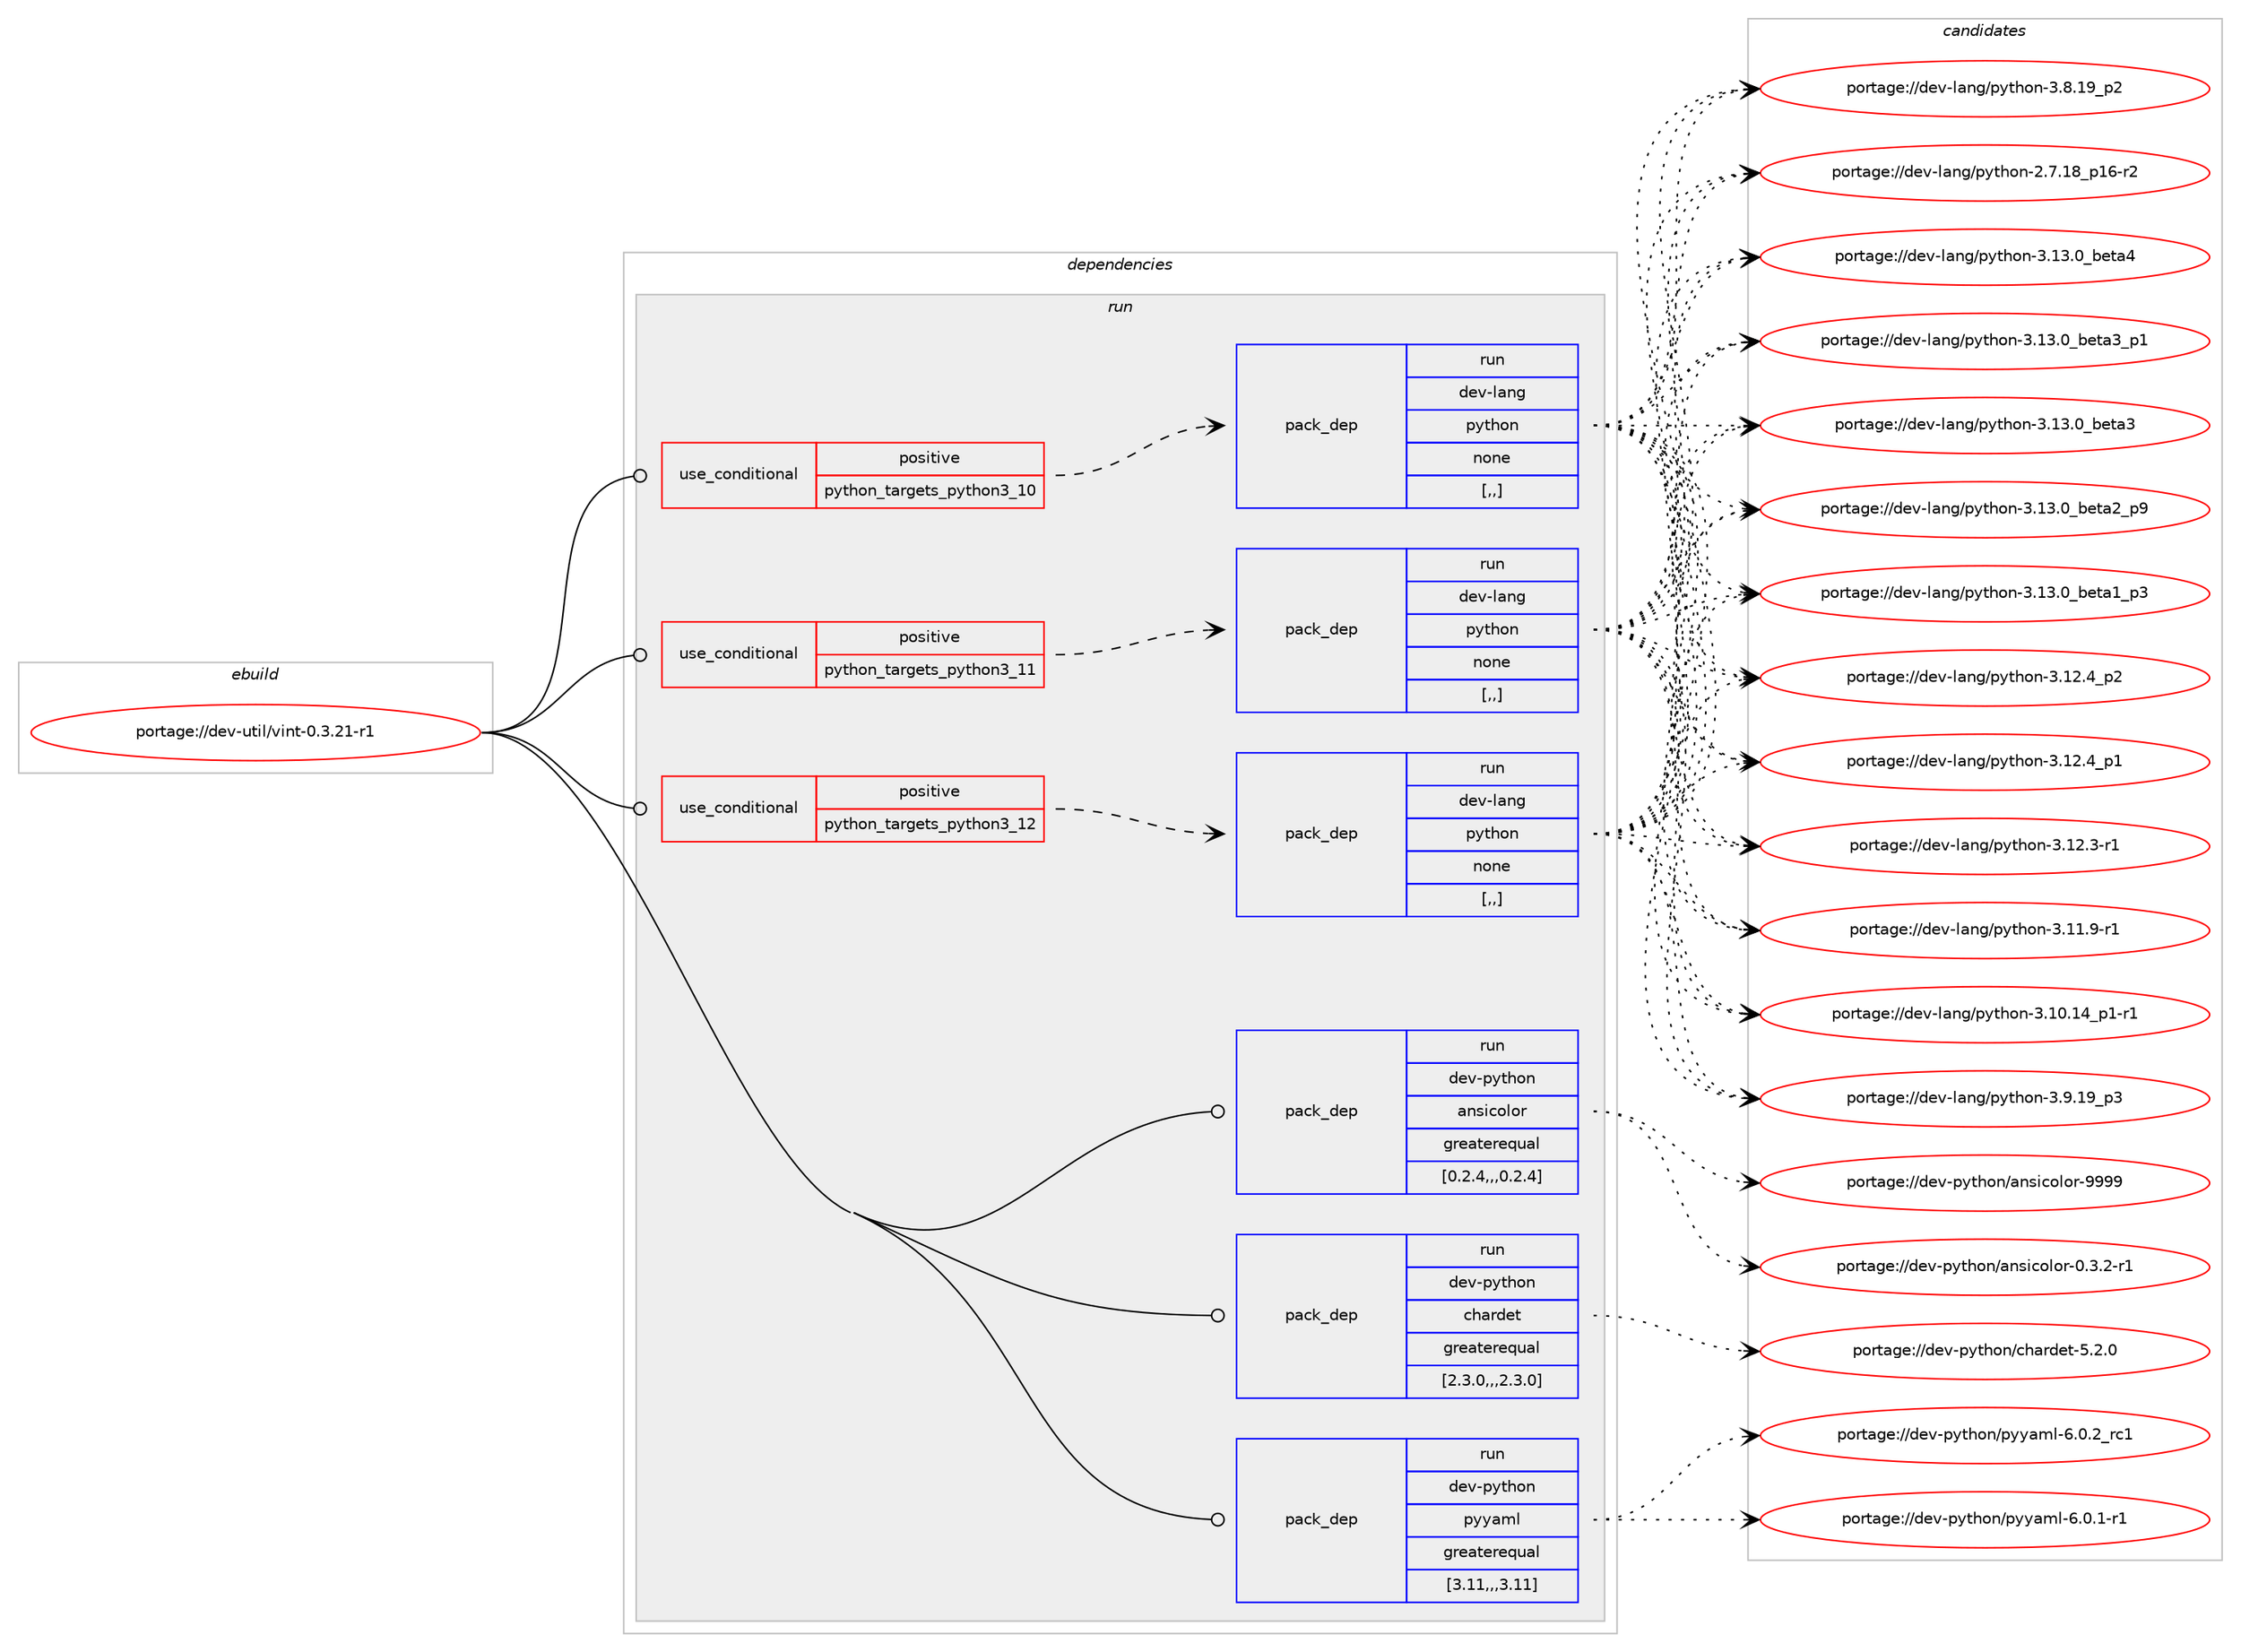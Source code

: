 digraph prolog {

# *************
# Graph options
# *************

newrank=true;
concentrate=true;
compound=true;
graph [rankdir=LR,fontname=Helvetica,fontsize=10,ranksep=1.5];#, ranksep=2.5, nodesep=0.2];
edge  [arrowhead=vee];
node  [fontname=Helvetica,fontsize=10];

# **********
# The ebuild
# **********

subgraph cluster_leftcol {
color=gray;
label=<<i>ebuild</i>>;
id [label="portage://dev-util/vint-0.3.21-r1", color=red, width=4, href="../dev-util/vint-0.3.21-r1.svg"];
}

# ****************
# The dependencies
# ****************

subgraph cluster_midcol {
color=gray;
label=<<i>dependencies</i>>;
subgraph cluster_compile {
fillcolor="#eeeeee";
style=filled;
label=<<i>compile</i>>;
}
subgraph cluster_compileandrun {
fillcolor="#eeeeee";
style=filled;
label=<<i>compile and run</i>>;
}
subgraph cluster_run {
fillcolor="#eeeeee";
style=filled;
label=<<i>run</i>>;
subgraph cond61861 {
dependency219942 [label=<<TABLE BORDER="0" CELLBORDER="1" CELLSPACING="0" CELLPADDING="4"><TR><TD ROWSPAN="3" CELLPADDING="10">use_conditional</TD></TR><TR><TD>positive</TD></TR><TR><TD>python_targets_python3_10</TD></TR></TABLE>>, shape=none, color=red];
subgraph pack156631 {
dependency219943 [label=<<TABLE BORDER="0" CELLBORDER="1" CELLSPACING="0" CELLPADDING="4" WIDTH="220"><TR><TD ROWSPAN="6" CELLPADDING="30">pack_dep</TD></TR><TR><TD WIDTH="110">run</TD></TR><TR><TD>dev-lang</TD></TR><TR><TD>python</TD></TR><TR><TD>none</TD></TR><TR><TD>[,,]</TD></TR></TABLE>>, shape=none, color=blue];
}
dependency219942:e -> dependency219943:w [weight=20,style="dashed",arrowhead="vee"];
}
id:e -> dependency219942:w [weight=20,style="solid",arrowhead="odot"];
subgraph cond61862 {
dependency219944 [label=<<TABLE BORDER="0" CELLBORDER="1" CELLSPACING="0" CELLPADDING="4"><TR><TD ROWSPAN="3" CELLPADDING="10">use_conditional</TD></TR><TR><TD>positive</TD></TR><TR><TD>python_targets_python3_11</TD></TR></TABLE>>, shape=none, color=red];
subgraph pack156632 {
dependency219945 [label=<<TABLE BORDER="0" CELLBORDER="1" CELLSPACING="0" CELLPADDING="4" WIDTH="220"><TR><TD ROWSPAN="6" CELLPADDING="30">pack_dep</TD></TR><TR><TD WIDTH="110">run</TD></TR><TR><TD>dev-lang</TD></TR><TR><TD>python</TD></TR><TR><TD>none</TD></TR><TR><TD>[,,]</TD></TR></TABLE>>, shape=none, color=blue];
}
dependency219944:e -> dependency219945:w [weight=20,style="dashed",arrowhead="vee"];
}
id:e -> dependency219944:w [weight=20,style="solid",arrowhead="odot"];
subgraph cond61863 {
dependency219946 [label=<<TABLE BORDER="0" CELLBORDER="1" CELLSPACING="0" CELLPADDING="4"><TR><TD ROWSPAN="3" CELLPADDING="10">use_conditional</TD></TR><TR><TD>positive</TD></TR><TR><TD>python_targets_python3_12</TD></TR></TABLE>>, shape=none, color=red];
subgraph pack156633 {
dependency219947 [label=<<TABLE BORDER="0" CELLBORDER="1" CELLSPACING="0" CELLPADDING="4" WIDTH="220"><TR><TD ROWSPAN="6" CELLPADDING="30">pack_dep</TD></TR><TR><TD WIDTH="110">run</TD></TR><TR><TD>dev-lang</TD></TR><TR><TD>python</TD></TR><TR><TD>none</TD></TR><TR><TD>[,,]</TD></TR></TABLE>>, shape=none, color=blue];
}
dependency219946:e -> dependency219947:w [weight=20,style="dashed",arrowhead="vee"];
}
id:e -> dependency219946:w [weight=20,style="solid",arrowhead="odot"];
subgraph pack156634 {
dependency219948 [label=<<TABLE BORDER="0" CELLBORDER="1" CELLSPACING="0" CELLPADDING="4" WIDTH="220"><TR><TD ROWSPAN="6" CELLPADDING="30">pack_dep</TD></TR><TR><TD WIDTH="110">run</TD></TR><TR><TD>dev-python</TD></TR><TR><TD>ansicolor</TD></TR><TR><TD>greaterequal</TD></TR><TR><TD>[0.2.4,,,0.2.4]</TD></TR></TABLE>>, shape=none, color=blue];
}
id:e -> dependency219948:w [weight=20,style="solid",arrowhead="odot"];
subgraph pack156635 {
dependency219949 [label=<<TABLE BORDER="0" CELLBORDER="1" CELLSPACING="0" CELLPADDING="4" WIDTH="220"><TR><TD ROWSPAN="6" CELLPADDING="30">pack_dep</TD></TR><TR><TD WIDTH="110">run</TD></TR><TR><TD>dev-python</TD></TR><TR><TD>chardet</TD></TR><TR><TD>greaterequal</TD></TR><TR><TD>[2.3.0,,,2.3.0]</TD></TR></TABLE>>, shape=none, color=blue];
}
id:e -> dependency219949:w [weight=20,style="solid",arrowhead="odot"];
subgraph pack156636 {
dependency219950 [label=<<TABLE BORDER="0" CELLBORDER="1" CELLSPACING="0" CELLPADDING="4" WIDTH="220"><TR><TD ROWSPAN="6" CELLPADDING="30">pack_dep</TD></TR><TR><TD WIDTH="110">run</TD></TR><TR><TD>dev-python</TD></TR><TR><TD>pyyaml</TD></TR><TR><TD>greaterequal</TD></TR><TR><TD>[3.11,,,3.11]</TD></TR></TABLE>>, shape=none, color=blue];
}
id:e -> dependency219950:w [weight=20,style="solid",arrowhead="odot"];
}
}

# **************
# The candidates
# **************

subgraph cluster_choices {
rank=same;
color=gray;
label=<<i>candidates</i>>;

subgraph choice156631 {
color=black;
nodesep=1;
choice1001011184510897110103471121211161041111104551464951464895981011169752 [label="portage://dev-lang/python-3.13.0_beta4", color=red, width=4,href="../dev-lang/python-3.13.0_beta4.svg"];
choice10010111845108971101034711212111610411111045514649514648959810111697519511249 [label="portage://dev-lang/python-3.13.0_beta3_p1", color=red, width=4,href="../dev-lang/python-3.13.0_beta3_p1.svg"];
choice1001011184510897110103471121211161041111104551464951464895981011169751 [label="portage://dev-lang/python-3.13.0_beta3", color=red, width=4,href="../dev-lang/python-3.13.0_beta3.svg"];
choice10010111845108971101034711212111610411111045514649514648959810111697509511257 [label="portage://dev-lang/python-3.13.0_beta2_p9", color=red, width=4,href="../dev-lang/python-3.13.0_beta2_p9.svg"];
choice10010111845108971101034711212111610411111045514649514648959810111697499511251 [label="portage://dev-lang/python-3.13.0_beta1_p3", color=red, width=4,href="../dev-lang/python-3.13.0_beta1_p3.svg"];
choice100101118451089711010347112121116104111110455146495046529511250 [label="portage://dev-lang/python-3.12.4_p2", color=red, width=4,href="../dev-lang/python-3.12.4_p2.svg"];
choice100101118451089711010347112121116104111110455146495046529511249 [label="portage://dev-lang/python-3.12.4_p1", color=red, width=4,href="../dev-lang/python-3.12.4_p1.svg"];
choice100101118451089711010347112121116104111110455146495046514511449 [label="portage://dev-lang/python-3.12.3-r1", color=red, width=4,href="../dev-lang/python-3.12.3-r1.svg"];
choice100101118451089711010347112121116104111110455146494946574511449 [label="portage://dev-lang/python-3.11.9-r1", color=red, width=4,href="../dev-lang/python-3.11.9-r1.svg"];
choice100101118451089711010347112121116104111110455146494846495295112494511449 [label="portage://dev-lang/python-3.10.14_p1-r1", color=red, width=4,href="../dev-lang/python-3.10.14_p1-r1.svg"];
choice100101118451089711010347112121116104111110455146574649579511251 [label="portage://dev-lang/python-3.9.19_p3", color=red, width=4,href="../dev-lang/python-3.9.19_p3.svg"];
choice100101118451089711010347112121116104111110455146564649579511250 [label="portage://dev-lang/python-3.8.19_p2", color=red, width=4,href="../dev-lang/python-3.8.19_p2.svg"];
choice100101118451089711010347112121116104111110455046554649569511249544511450 [label="portage://dev-lang/python-2.7.18_p16-r2", color=red, width=4,href="../dev-lang/python-2.7.18_p16-r2.svg"];
dependency219943:e -> choice1001011184510897110103471121211161041111104551464951464895981011169752:w [style=dotted,weight="100"];
dependency219943:e -> choice10010111845108971101034711212111610411111045514649514648959810111697519511249:w [style=dotted,weight="100"];
dependency219943:e -> choice1001011184510897110103471121211161041111104551464951464895981011169751:w [style=dotted,weight="100"];
dependency219943:e -> choice10010111845108971101034711212111610411111045514649514648959810111697509511257:w [style=dotted,weight="100"];
dependency219943:e -> choice10010111845108971101034711212111610411111045514649514648959810111697499511251:w [style=dotted,weight="100"];
dependency219943:e -> choice100101118451089711010347112121116104111110455146495046529511250:w [style=dotted,weight="100"];
dependency219943:e -> choice100101118451089711010347112121116104111110455146495046529511249:w [style=dotted,weight="100"];
dependency219943:e -> choice100101118451089711010347112121116104111110455146495046514511449:w [style=dotted,weight="100"];
dependency219943:e -> choice100101118451089711010347112121116104111110455146494946574511449:w [style=dotted,weight="100"];
dependency219943:e -> choice100101118451089711010347112121116104111110455146494846495295112494511449:w [style=dotted,weight="100"];
dependency219943:e -> choice100101118451089711010347112121116104111110455146574649579511251:w [style=dotted,weight="100"];
dependency219943:e -> choice100101118451089711010347112121116104111110455146564649579511250:w [style=dotted,weight="100"];
dependency219943:e -> choice100101118451089711010347112121116104111110455046554649569511249544511450:w [style=dotted,weight="100"];
}
subgraph choice156632 {
color=black;
nodesep=1;
choice1001011184510897110103471121211161041111104551464951464895981011169752 [label="portage://dev-lang/python-3.13.0_beta4", color=red, width=4,href="../dev-lang/python-3.13.0_beta4.svg"];
choice10010111845108971101034711212111610411111045514649514648959810111697519511249 [label="portage://dev-lang/python-3.13.0_beta3_p1", color=red, width=4,href="../dev-lang/python-3.13.0_beta3_p1.svg"];
choice1001011184510897110103471121211161041111104551464951464895981011169751 [label="portage://dev-lang/python-3.13.0_beta3", color=red, width=4,href="../dev-lang/python-3.13.0_beta3.svg"];
choice10010111845108971101034711212111610411111045514649514648959810111697509511257 [label="portage://dev-lang/python-3.13.0_beta2_p9", color=red, width=4,href="../dev-lang/python-3.13.0_beta2_p9.svg"];
choice10010111845108971101034711212111610411111045514649514648959810111697499511251 [label="portage://dev-lang/python-3.13.0_beta1_p3", color=red, width=4,href="../dev-lang/python-3.13.0_beta1_p3.svg"];
choice100101118451089711010347112121116104111110455146495046529511250 [label="portage://dev-lang/python-3.12.4_p2", color=red, width=4,href="../dev-lang/python-3.12.4_p2.svg"];
choice100101118451089711010347112121116104111110455146495046529511249 [label="portage://dev-lang/python-3.12.4_p1", color=red, width=4,href="../dev-lang/python-3.12.4_p1.svg"];
choice100101118451089711010347112121116104111110455146495046514511449 [label="portage://dev-lang/python-3.12.3-r1", color=red, width=4,href="../dev-lang/python-3.12.3-r1.svg"];
choice100101118451089711010347112121116104111110455146494946574511449 [label="portage://dev-lang/python-3.11.9-r1", color=red, width=4,href="../dev-lang/python-3.11.9-r1.svg"];
choice100101118451089711010347112121116104111110455146494846495295112494511449 [label="portage://dev-lang/python-3.10.14_p1-r1", color=red, width=4,href="../dev-lang/python-3.10.14_p1-r1.svg"];
choice100101118451089711010347112121116104111110455146574649579511251 [label="portage://dev-lang/python-3.9.19_p3", color=red, width=4,href="../dev-lang/python-3.9.19_p3.svg"];
choice100101118451089711010347112121116104111110455146564649579511250 [label="portage://dev-lang/python-3.8.19_p2", color=red, width=4,href="../dev-lang/python-3.8.19_p2.svg"];
choice100101118451089711010347112121116104111110455046554649569511249544511450 [label="portage://dev-lang/python-2.7.18_p16-r2", color=red, width=4,href="../dev-lang/python-2.7.18_p16-r2.svg"];
dependency219945:e -> choice1001011184510897110103471121211161041111104551464951464895981011169752:w [style=dotted,weight="100"];
dependency219945:e -> choice10010111845108971101034711212111610411111045514649514648959810111697519511249:w [style=dotted,weight="100"];
dependency219945:e -> choice1001011184510897110103471121211161041111104551464951464895981011169751:w [style=dotted,weight="100"];
dependency219945:e -> choice10010111845108971101034711212111610411111045514649514648959810111697509511257:w [style=dotted,weight="100"];
dependency219945:e -> choice10010111845108971101034711212111610411111045514649514648959810111697499511251:w [style=dotted,weight="100"];
dependency219945:e -> choice100101118451089711010347112121116104111110455146495046529511250:w [style=dotted,weight="100"];
dependency219945:e -> choice100101118451089711010347112121116104111110455146495046529511249:w [style=dotted,weight="100"];
dependency219945:e -> choice100101118451089711010347112121116104111110455146495046514511449:w [style=dotted,weight="100"];
dependency219945:e -> choice100101118451089711010347112121116104111110455146494946574511449:w [style=dotted,weight="100"];
dependency219945:e -> choice100101118451089711010347112121116104111110455146494846495295112494511449:w [style=dotted,weight="100"];
dependency219945:e -> choice100101118451089711010347112121116104111110455146574649579511251:w [style=dotted,weight="100"];
dependency219945:e -> choice100101118451089711010347112121116104111110455146564649579511250:w [style=dotted,weight="100"];
dependency219945:e -> choice100101118451089711010347112121116104111110455046554649569511249544511450:w [style=dotted,weight="100"];
}
subgraph choice156633 {
color=black;
nodesep=1;
choice1001011184510897110103471121211161041111104551464951464895981011169752 [label="portage://dev-lang/python-3.13.0_beta4", color=red, width=4,href="../dev-lang/python-3.13.0_beta4.svg"];
choice10010111845108971101034711212111610411111045514649514648959810111697519511249 [label="portage://dev-lang/python-3.13.0_beta3_p1", color=red, width=4,href="../dev-lang/python-3.13.0_beta3_p1.svg"];
choice1001011184510897110103471121211161041111104551464951464895981011169751 [label="portage://dev-lang/python-3.13.0_beta3", color=red, width=4,href="../dev-lang/python-3.13.0_beta3.svg"];
choice10010111845108971101034711212111610411111045514649514648959810111697509511257 [label="portage://dev-lang/python-3.13.0_beta2_p9", color=red, width=4,href="../dev-lang/python-3.13.0_beta2_p9.svg"];
choice10010111845108971101034711212111610411111045514649514648959810111697499511251 [label="portage://dev-lang/python-3.13.0_beta1_p3", color=red, width=4,href="../dev-lang/python-3.13.0_beta1_p3.svg"];
choice100101118451089711010347112121116104111110455146495046529511250 [label="portage://dev-lang/python-3.12.4_p2", color=red, width=4,href="../dev-lang/python-3.12.4_p2.svg"];
choice100101118451089711010347112121116104111110455146495046529511249 [label="portage://dev-lang/python-3.12.4_p1", color=red, width=4,href="../dev-lang/python-3.12.4_p1.svg"];
choice100101118451089711010347112121116104111110455146495046514511449 [label="portage://dev-lang/python-3.12.3-r1", color=red, width=4,href="../dev-lang/python-3.12.3-r1.svg"];
choice100101118451089711010347112121116104111110455146494946574511449 [label="portage://dev-lang/python-3.11.9-r1", color=red, width=4,href="../dev-lang/python-3.11.9-r1.svg"];
choice100101118451089711010347112121116104111110455146494846495295112494511449 [label="portage://dev-lang/python-3.10.14_p1-r1", color=red, width=4,href="../dev-lang/python-3.10.14_p1-r1.svg"];
choice100101118451089711010347112121116104111110455146574649579511251 [label="portage://dev-lang/python-3.9.19_p3", color=red, width=4,href="../dev-lang/python-3.9.19_p3.svg"];
choice100101118451089711010347112121116104111110455146564649579511250 [label="portage://dev-lang/python-3.8.19_p2", color=red, width=4,href="../dev-lang/python-3.8.19_p2.svg"];
choice100101118451089711010347112121116104111110455046554649569511249544511450 [label="portage://dev-lang/python-2.7.18_p16-r2", color=red, width=4,href="../dev-lang/python-2.7.18_p16-r2.svg"];
dependency219947:e -> choice1001011184510897110103471121211161041111104551464951464895981011169752:w [style=dotted,weight="100"];
dependency219947:e -> choice10010111845108971101034711212111610411111045514649514648959810111697519511249:w [style=dotted,weight="100"];
dependency219947:e -> choice1001011184510897110103471121211161041111104551464951464895981011169751:w [style=dotted,weight="100"];
dependency219947:e -> choice10010111845108971101034711212111610411111045514649514648959810111697509511257:w [style=dotted,weight="100"];
dependency219947:e -> choice10010111845108971101034711212111610411111045514649514648959810111697499511251:w [style=dotted,weight="100"];
dependency219947:e -> choice100101118451089711010347112121116104111110455146495046529511250:w [style=dotted,weight="100"];
dependency219947:e -> choice100101118451089711010347112121116104111110455146495046529511249:w [style=dotted,weight="100"];
dependency219947:e -> choice100101118451089711010347112121116104111110455146495046514511449:w [style=dotted,weight="100"];
dependency219947:e -> choice100101118451089711010347112121116104111110455146494946574511449:w [style=dotted,weight="100"];
dependency219947:e -> choice100101118451089711010347112121116104111110455146494846495295112494511449:w [style=dotted,weight="100"];
dependency219947:e -> choice100101118451089711010347112121116104111110455146574649579511251:w [style=dotted,weight="100"];
dependency219947:e -> choice100101118451089711010347112121116104111110455146564649579511250:w [style=dotted,weight="100"];
dependency219947:e -> choice100101118451089711010347112121116104111110455046554649569511249544511450:w [style=dotted,weight="100"];
}
subgraph choice156634 {
color=black;
nodesep=1;
choice100101118451121211161041111104797110115105991111081111144557575757 [label="portage://dev-python/ansicolor-9999", color=red, width=4,href="../dev-python/ansicolor-9999.svg"];
choice100101118451121211161041111104797110115105991111081111144548465146504511449 [label="portage://dev-python/ansicolor-0.3.2-r1", color=red, width=4,href="../dev-python/ansicolor-0.3.2-r1.svg"];
dependency219948:e -> choice100101118451121211161041111104797110115105991111081111144557575757:w [style=dotted,weight="100"];
dependency219948:e -> choice100101118451121211161041111104797110115105991111081111144548465146504511449:w [style=dotted,weight="100"];
}
subgraph choice156635 {
color=black;
nodesep=1;
choice10010111845112121116104111110479910497114100101116455346504648 [label="portage://dev-python/chardet-5.2.0", color=red, width=4,href="../dev-python/chardet-5.2.0.svg"];
dependency219949:e -> choice10010111845112121116104111110479910497114100101116455346504648:w [style=dotted,weight="100"];
}
subgraph choice156636 {
color=black;
nodesep=1;
choice100101118451121211161041111104711212112197109108455446484650951149949 [label="portage://dev-python/pyyaml-6.0.2_rc1", color=red, width=4,href="../dev-python/pyyaml-6.0.2_rc1.svg"];
choice1001011184511212111610411111047112121121971091084554464846494511449 [label="portage://dev-python/pyyaml-6.0.1-r1", color=red, width=4,href="../dev-python/pyyaml-6.0.1-r1.svg"];
dependency219950:e -> choice100101118451121211161041111104711212112197109108455446484650951149949:w [style=dotted,weight="100"];
dependency219950:e -> choice1001011184511212111610411111047112121121971091084554464846494511449:w [style=dotted,weight="100"];
}
}

}
